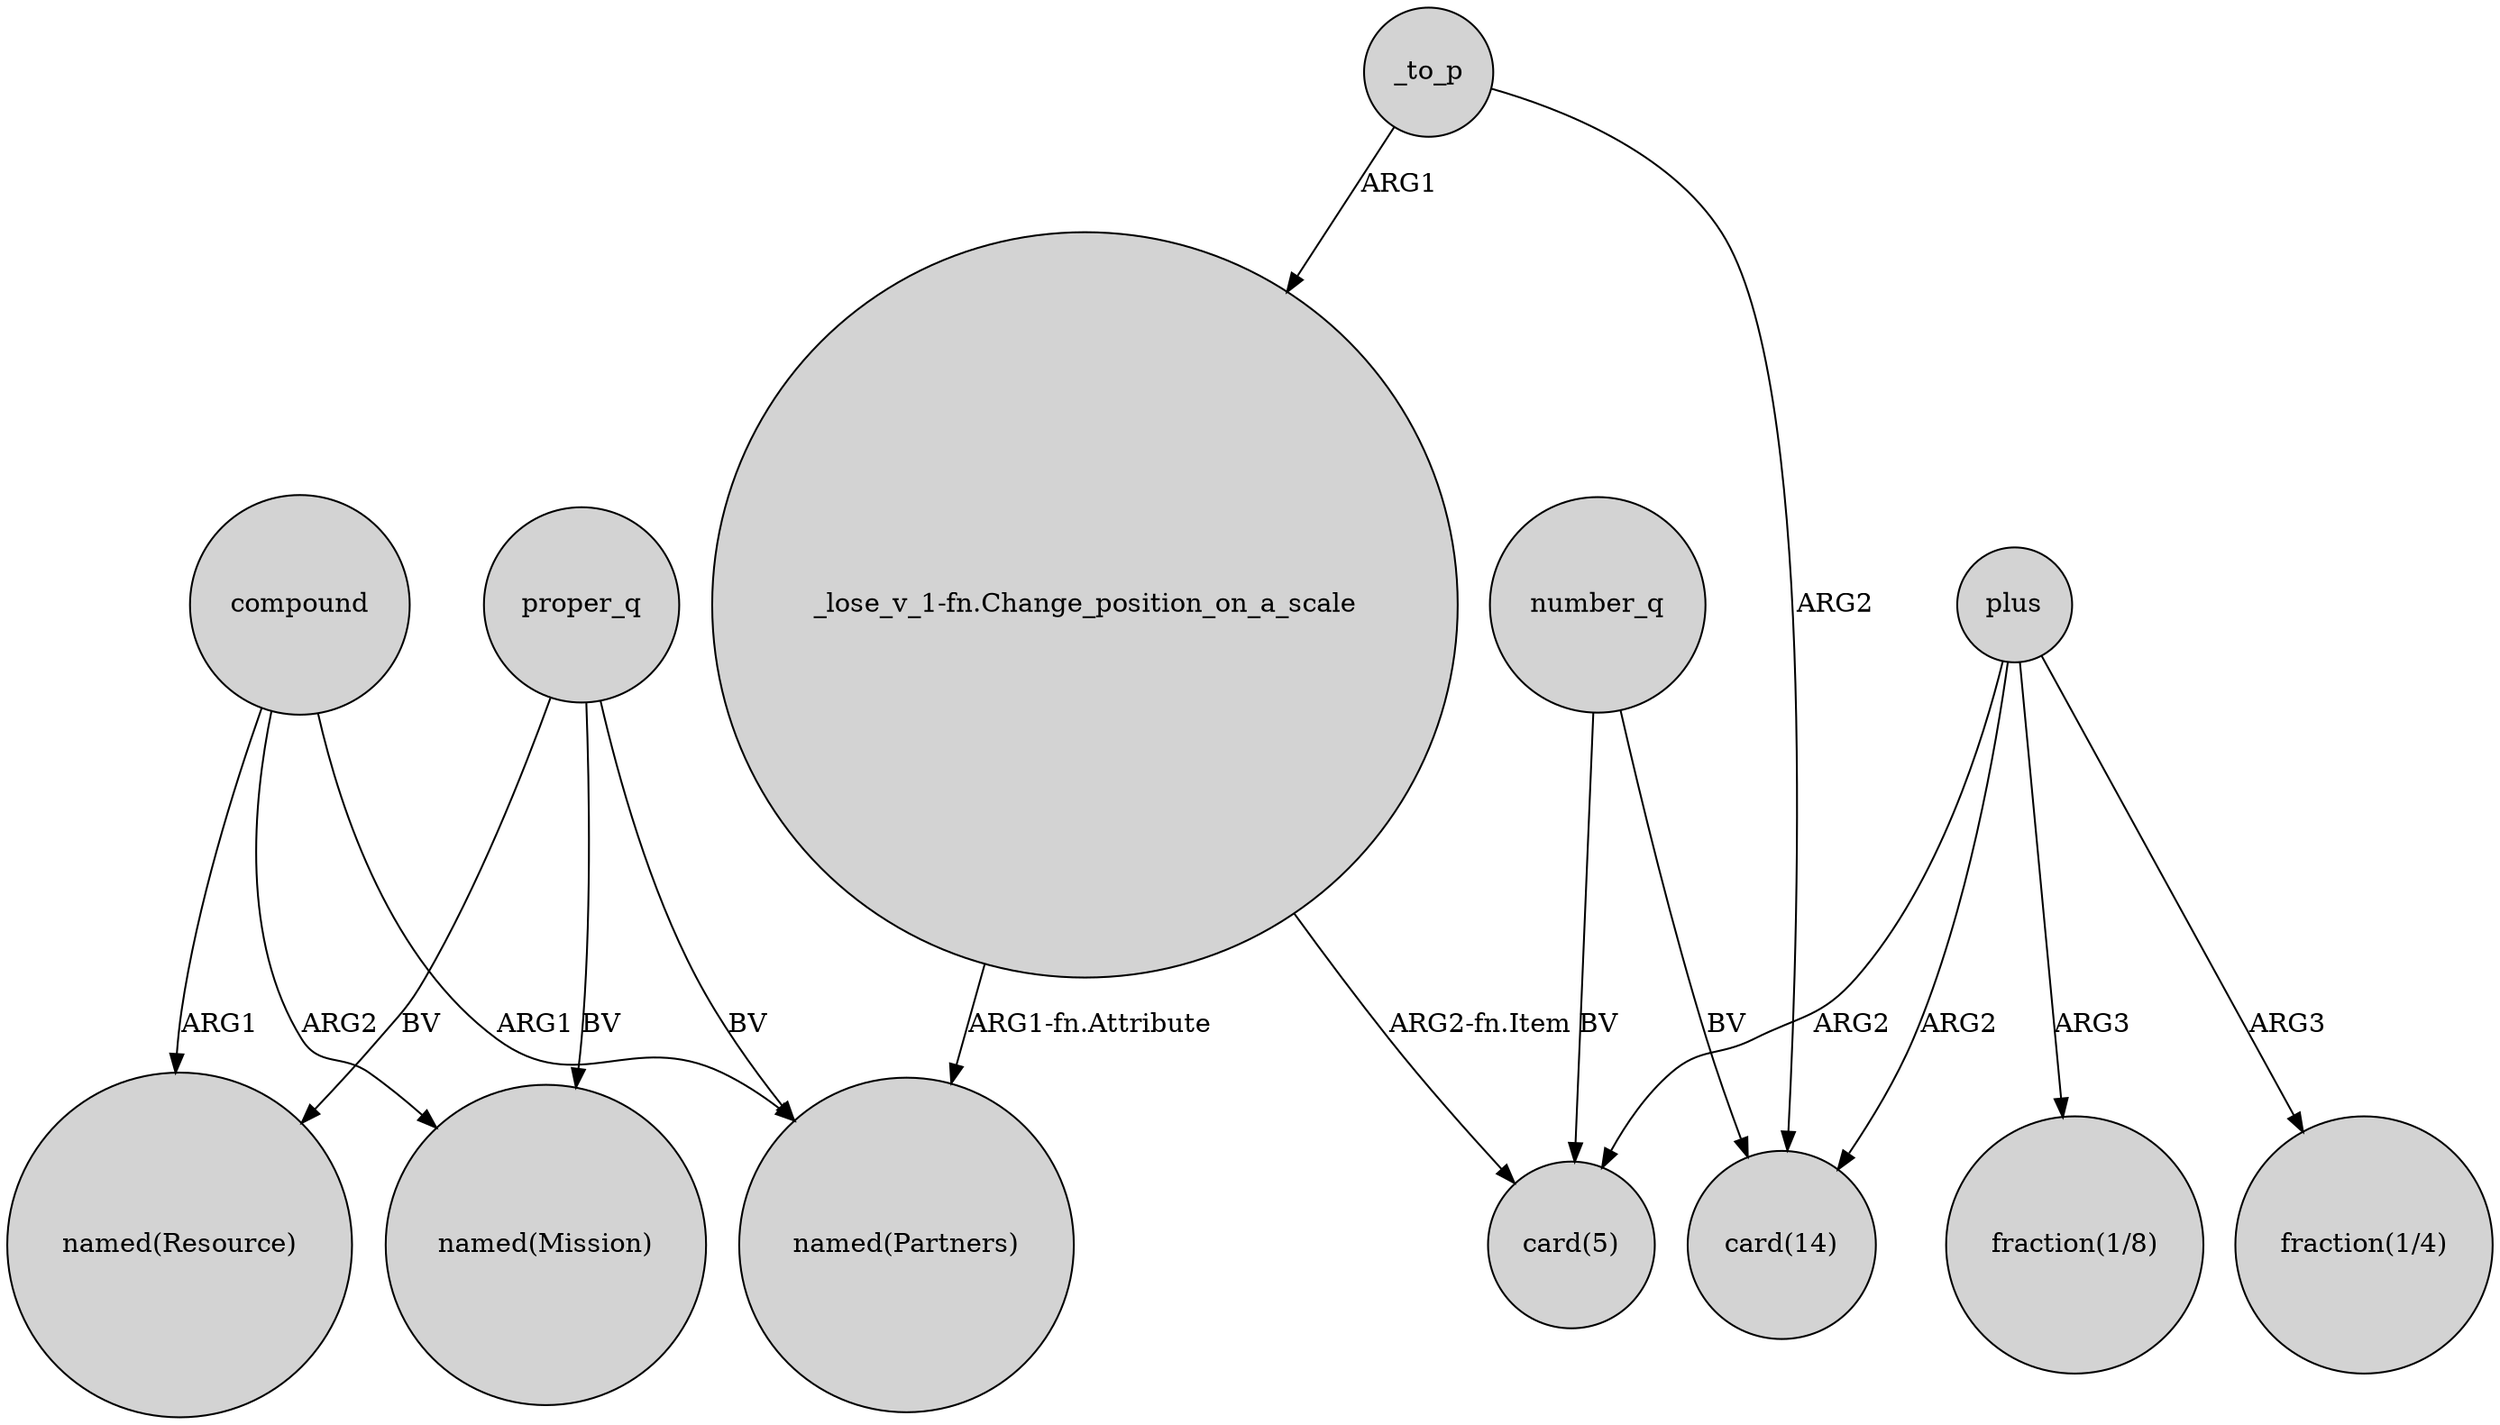 digraph {
	node [shape=circle style=filled]
	proper_q -> "named(Resource)" [label=BV]
	_to_p -> "_lose_v_1-fn.Change_position_on_a_scale" [label=ARG1]
	number_q -> "card(5)" [label=BV]
	compound -> "named(Resource)" [label=ARG1]
	plus -> "fraction(1/4)" [label=ARG3]
	proper_q -> "named(Partners)" [label=BV]
	compound -> "named(Mission)" [label=ARG2]
	"_lose_v_1-fn.Change_position_on_a_scale" -> "named(Partners)" [label="ARG1-fn.Attribute"]
	plus -> "card(14)" [label=ARG2]
	_to_p -> "card(14)" [label=ARG2]
	compound -> "named(Partners)" [label=ARG1]
	plus -> "card(5)" [label=ARG2]
	proper_q -> "named(Mission)" [label=BV]
	"_lose_v_1-fn.Change_position_on_a_scale" -> "card(5)" [label="ARG2-fn.Item"]
	plus -> "fraction(1/8)" [label=ARG3]
	number_q -> "card(14)" [label=BV]
}
